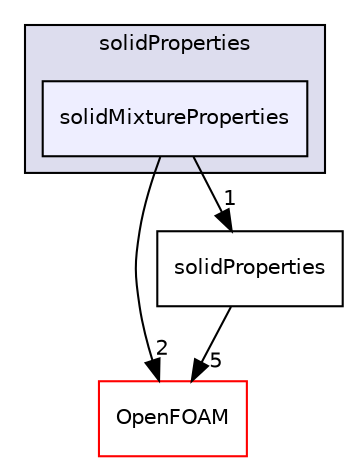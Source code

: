 digraph "src/thermophysicalModels/thermophysicalProperties/solidProperties/solidMixtureProperties" {
  bgcolor=transparent;
  compound=true
  node [ fontsize="10", fontname="Helvetica"];
  edge [ labelfontsize="10", labelfontname="Helvetica"];
  subgraph clusterdir_b39a6ac4ad09479516bcf855a2b2036e {
    graph [ bgcolor="#ddddee", pencolor="black", label="solidProperties" fontname="Helvetica", fontsize="10", URL="dir_b39a6ac4ad09479516bcf855a2b2036e.html"]
  dir_b7dc7db4968ce03347d6651de5e04830 [shape=box, label="solidMixtureProperties", style="filled", fillcolor="#eeeeff", pencolor="black", URL="dir_b7dc7db4968ce03347d6651de5e04830.html"];
  }
  dir_c5473ff19b20e6ec4dfe5c310b3778a8 [shape=box label="OpenFOAM" color="red" URL="dir_c5473ff19b20e6ec4dfe5c310b3778a8.html"];
  dir_123a0f3ad548465e449e7e17d0987d4b [shape=box label="solidProperties" URL="dir_123a0f3ad548465e449e7e17d0987d4b.html"];
  dir_b7dc7db4968ce03347d6651de5e04830->dir_c5473ff19b20e6ec4dfe5c310b3778a8 [headlabel="2", labeldistance=1.5 headhref="dir_003922_002151.html"];
  dir_b7dc7db4968ce03347d6651de5e04830->dir_123a0f3ad548465e449e7e17d0987d4b [headlabel="1", labeldistance=1.5 headhref="dir_003922_003923.html"];
  dir_123a0f3ad548465e449e7e17d0987d4b->dir_c5473ff19b20e6ec4dfe5c310b3778a8 [headlabel="5", labeldistance=1.5 headhref="dir_003923_002151.html"];
}
